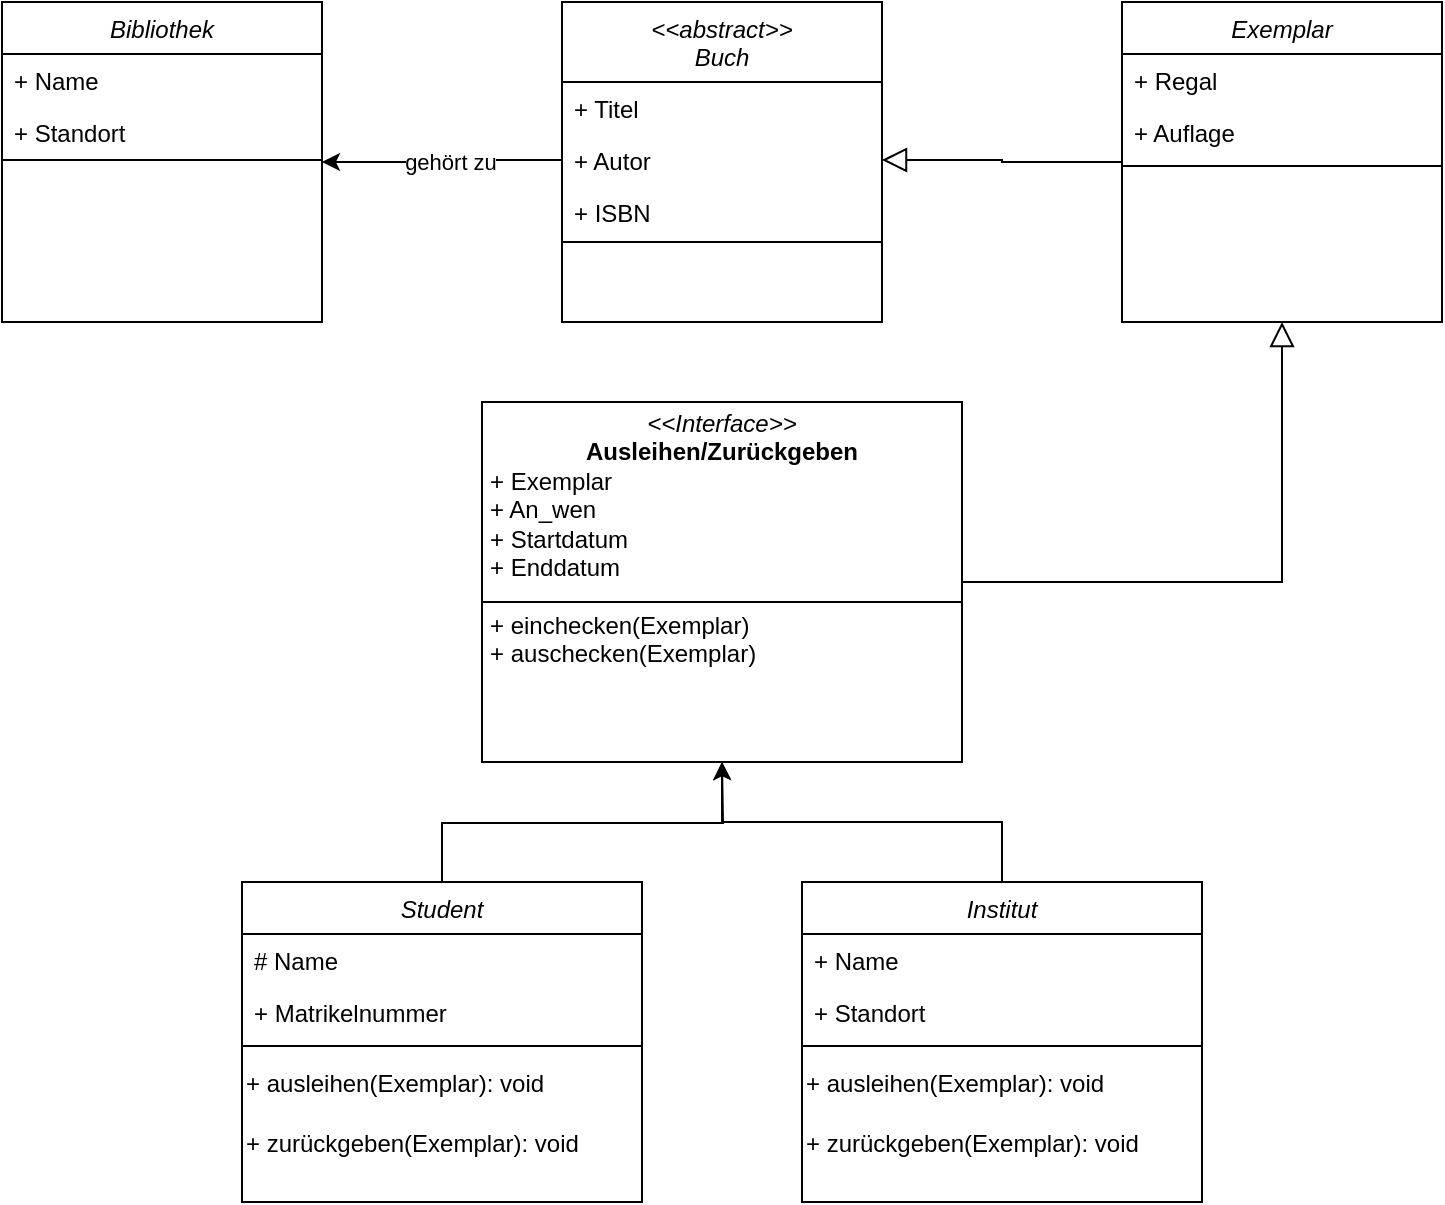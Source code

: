 <mxfile version="23.1.5" type="github">
  <diagram id="C5RBs43oDa-KdzZeNtuy" name="Page-1">
    <mxGraphModel dx="1270" dy="688" grid="1" gridSize="10" guides="1" tooltips="1" connect="1" arrows="1" fold="1" page="1" pageScale="1" pageWidth="827" pageHeight="1169" math="0" shadow="0">
      <root>
        <mxCell id="WIyWlLk6GJQsqaUBKTNV-0" />
        <mxCell id="WIyWlLk6GJQsqaUBKTNV-1" parent="WIyWlLk6GJQsqaUBKTNV-0" />
        <mxCell id="zkfFHV4jXpPFQw0GAbJ--0" value="Bibliothek" style="swimlane;fontStyle=2;align=center;verticalAlign=top;childLayout=stackLayout;horizontal=1;startSize=26;horizontalStack=0;resizeParent=1;resizeLast=0;collapsible=1;marginBottom=0;rounded=0;shadow=0;strokeWidth=1;" parent="WIyWlLk6GJQsqaUBKTNV-1" vertex="1">
          <mxGeometry x="40" y="40" width="160" height="160" as="geometry">
            <mxRectangle x="230" y="140" width="160" height="26" as="alternateBounds" />
          </mxGeometry>
        </mxCell>
        <mxCell id="zkfFHV4jXpPFQw0GAbJ--1" value="+ Name" style="text;align=left;verticalAlign=top;spacingLeft=4;spacingRight=4;overflow=hidden;rotatable=0;points=[[0,0.5],[1,0.5]];portConstraint=eastwest;" parent="zkfFHV4jXpPFQw0GAbJ--0" vertex="1">
          <mxGeometry y="26" width="160" height="26" as="geometry" />
        </mxCell>
        <mxCell id="zkfFHV4jXpPFQw0GAbJ--2" value="+ Standort" style="text;align=left;verticalAlign=top;spacingLeft=4;spacingRight=4;overflow=hidden;rotatable=0;points=[[0,0.5],[1,0.5]];portConstraint=eastwest;rounded=0;shadow=0;html=0;" parent="zkfFHV4jXpPFQw0GAbJ--0" vertex="1">
          <mxGeometry y="52" width="160" height="26" as="geometry" />
        </mxCell>
        <mxCell id="zkfFHV4jXpPFQw0GAbJ--4" value="" style="line;html=1;strokeWidth=1;align=left;verticalAlign=middle;spacingTop=-1;spacingLeft=3;spacingRight=3;rotatable=0;labelPosition=right;points=[];portConstraint=eastwest;" parent="zkfFHV4jXpPFQw0GAbJ--0" vertex="1">
          <mxGeometry y="78" width="160" height="2" as="geometry" />
        </mxCell>
        <mxCell id="ETDpN2Gg0k1BbbTaB3os-0" value="&lt;&lt;abstract&gt;&gt;&#xa;Buch&#xa;" style="swimlane;fontStyle=2;align=center;verticalAlign=top;childLayout=stackLayout;horizontal=1;startSize=40;horizontalStack=0;resizeParent=1;resizeLast=0;collapsible=1;marginBottom=0;rounded=0;shadow=0;strokeWidth=1;" parent="WIyWlLk6GJQsqaUBKTNV-1" vertex="1">
          <mxGeometry x="320" y="40" width="160" height="160" as="geometry">
            <mxRectangle x="230" y="140" width="160" height="26" as="alternateBounds" />
          </mxGeometry>
        </mxCell>
        <mxCell id="ETDpN2Gg0k1BbbTaB3os-1" value="+ Titel" style="text;align=left;verticalAlign=top;spacingLeft=4;spacingRight=4;overflow=hidden;rotatable=0;points=[[0,0.5],[1,0.5]];portConstraint=eastwest;" parent="ETDpN2Gg0k1BbbTaB3os-0" vertex="1">
          <mxGeometry y="40" width="160" height="26" as="geometry" />
        </mxCell>
        <mxCell id="ETDpN2Gg0k1BbbTaB3os-2" value="+ Autor" style="text;align=left;verticalAlign=top;spacingLeft=4;spacingRight=4;overflow=hidden;rotatable=0;points=[[0,0.5],[1,0.5]];portConstraint=eastwest;rounded=0;shadow=0;html=0;" parent="ETDpN2Gg0k1BbbTaB3os-0" vertex="1">
          <mxGeometry y="66" width="160" height="26" as="geometry" />
        </mxCell>
        <mxCell id="ETDpN2Gg0k1BbbTaB3os-5" value="+ ISBN" style="text;align=left;verticalAlign=top;spacingLeft=4;spacingRight=4;overflow=hidden;rotatable=0;points=[[0,0.5],[1,0.5]];portConstraint=eastwest;rounded=0;shadow=0;html=0;" parent="ETDpN2Gg0k1BbbTaB3os-0" vertex="1">
          <mxGeometry y="92" width="160" height="26" as="geometry" />
        </mxCell>
        <mxCell id="ETDpN2Gg0k1BbbTaB3os-37" style="edgeStyle=orthogonalEdgeStyle;rounded=0;orthogonalLoop=1;jettySize=auto;html=1;entryX=1;entryY=0.5;entryDx=0;entryDy=0;endArrow=block;endFill=0;endSize=10;" parent="WIyWlLk6GJQsqaUBKTNV-1" source="ETDpN2Gg0k1BbbTaB3os-6" target="ETDpN2Gg0k1BbbTaB3os-2" edge="1">
          <mxGeometry relative="1" as="geometry" />
        </mxCell>
        <mxCell id="ETDpN2Gg0k1BbbTaB3os-6" value="Exemplar" style="swimlane;fontStyle=2;align=center;verticalAlign=top;childLayout=stackLayout;horizontal=1;startSize=26;horizontalStack=0;resizeParent=1;resizeLast=0;collapsible=1;marginBottom=0;rounded=0;shadow=0;strokeWidth=1;" parent="WIyWlLk6GJQsqaUBKTNV-1" vertex="1">
          <mxGeometry x="600" y="40" width="160" height="160" as="geometry">
            <mxRectangle x="230" y="140" width="160" height="26" as="alternateBounds" />
          </mxGeometry>
        </mxCell>
        <mxCell id="ETDpN2Gg0k1BbbTaB3os-7" value="+ Regal" style="text;align=left;verticalAlign=top;spacingLeft=4;spacingRight=4;overflow=hidden;rotatable=0;points=[[0,0.5],[1,0.5]];portConstraint=eastwest;" parent="ETDpN2Gg0k1BbbTaB3os-6" vertex="1">
          <mxGeometry y="26" width="160" height="26" as="geometry" />
        </mxCell>
        <mxCell id="ETDpN2Gg0k1BbbTaB3os-22" value="+ Auflage" style="text;align=left;verticalAlign=top;spacingLeft=4;spacingRight=4;overflow=hidden;rotatable=0;points=[[0,0.5],[1,0.5]];portConstraint=eastwest;" parent="ETDpN2Gg0k1BbbTaB3os-6" vertex="1">
          <mxGeometry y="52" width="160" height="26" as="geometry" />
        </mxCell>
        <mxCell id="ETDpN2Gg0k1BbbTaB3os-10" value="" style="line;html=1;strokeWidth=1;align=left;verticalAlign=middle;spacingTop=-1;spacingLeft=3;spacingRight=3;rotatable=0;labelPosition=right;points=[];portConstraint=eastwest;" parent="ETDpN2Gg0k1BbbTaB3os-6" vertex="1">
          <mxGeometry y="78" width="160" height="8" as="geometry" />
        </mxCell>
        <mxCell id="ETDpN2Gg0k1BbbTaB3os-40" style="edgeStyle=orthogonalEdgeStyle;rounded=0;orthogonalLoop=1;jettySize=auto;html=1;exitX=0.5;exitY=0;exitDx=0;exitDy=0;" parent="WIyWlLk6GJQsqaUBKTNV-1" source="ETDpN2Gg0k1BbbTaB3os-18" edge="1">
          <mxGeometry relative="1" as="geometry">
            <mxPoint x="400" y="420" as="targetPoint" />
          </mxGeometry>
        </mxCell>
        <mxCell id="ETDpN2Gg0k1BbbTaB3os-18" value="Student" style="swimlane;fontStyle=2;align=center;verticalAlign=top;childLayout=stackLayout;horizontal=1;startSize=26;horizontalStack=0;resizeParent=1;resizeLast=0;collapsible=1;marginBottom=0;rounded=0;shadow=0;strokeWidth=1;" parent="WIyWlLk6GJQsqaUBKTNV-1" vertex="1">
          <mxGeometry x="160" y="480" width="200" height="160" as="geometry">
            <mxRectangle x="230" y="140" width="160" height="26" as="alternateBounds" />
          </mxGeometry>
        </mxCell>
        <mxCell id="ETDpN2Gg0k1BbbTaB3os-19" value="# Name" style="text;align=left;verticalAlign=top;spacingLeft=4;spacingRight=4;overflow=hidden;rotatable=0;points=[[0,0.5],[1,0.5]];portConstraint=eastwest;" parent="ETDpN2Gg0k1BbbTaB3os-18" vertex="1">
          <mxGeometry y="26" width="200" height="26" as="geometry" />
        </mxCell>
        <mxCell id="ETDpN2Gg0k1BbbTaB3os-20" value="+ Matrikelnummer" style="text;align=left;verticalAlign=top;spacingLeft=4;spacingRight=4;overflow=hidden;rotatable=0;points=[[0,0.5],[1,0.5]];portConstraint=eastwest;rounded=0;shadow=0;html=0;" parent="ETDpN2Gg0k1BbbTaB3os-18" vertex="1">
          <mxGeometry y="52" width="200" height="26" as="geometry" />
        </mxCell>
        <mxCell id="ETDpN2Gg0k1BbbTaB3os-21" value="" style="line;html=1;strokeWidth=1;align=left;verticalAlign=middle;spacingTop=-1;spacingLeft=3;spacingRight=3;rotatable=0;labelPosition=right;points=[];portConstraint=eastwest;" parent="ETDpN2Gg0k1BbbTaB3os-18" vertex="1">
          <mxGeometry y="78" width="200" height="8" as="geometry" />
        </mxCell>
        <mxCell id="ETDpN2Gg0k1BbbTaB3os-28" value="+ ausleihen(Exemplar): void" style="text;html=1;align=left;verticalAlign=middle;resizable=0;points=[];autosize=1;strokeColor=none;fillColor=none;" parent="ETDpN2Gg0k1BbbTaB3os-18" vertex="1">
          <mxGeometry y="86" width="200" height="30" as="geometry" />
        </mxCell>
        <mxCell id="ETDpN2Gg0k1BbbTaB3os-30" value="+ zurückgeben(Exemplar): void" style="text;html=1;align=left;verticalAlign=middle;resizable=0;points=[];autosize=1;strokeColor=none;fillColor=none;" parent="ETDpN2Gg0k1BbbTaB3os-18" vertex="1">
          <mxGeometry y="116" width="200" height="30" as="geometry" />
        </mxCell>
        <mxCell id="ETDpN2Gg0k1BbbTaB3os-23" value="" style="endArrow=none;html=1;rounded=0;exitX=0;exitY=0.75;exitDx=0;exitDy=0;entryX=1;entryY=0.75;entryDx=0;entryDy=0;" parent="WIyWlLk6GJQsqaUBKTNV-1" source="ETDpN2Gg0k1BbbTaB3os-0" target="ETDpN2Gg0k1BbbTaB3os-0" edge="1">
          <mxGeometry width="50" height="50" relative="1" as="geometry">
            <mxPoint x="320" y="270" as="sourcePoint" />
            <mxPoint x="370" y="220" as="targetPoint" />
          </mxGeometry>
        </mxCell>
        <mxCell id="ETDpN2Gg0k1BbbTaB3os-39" style="edgeStyle=orthogonalEdgeStyle;rounded=0;orthogonalLoop=1;jettySize=auto;html=1;entryX=0.5;entryY=1;entryDx=0;entryDy=0;" parent="WIyWlLk6GJQsqaUBKTNV-1" source="ETDpN2Gg0k1BbbTaB3os-24" target="ETDpN2Gg0k1BbbTaB3os-32" edge="1">
          <mxGeometry relative="1" as="geometry" />
        </mxCell>
        <mxCell id="ETDpN2Gg0k1BbbTaB3os-24" value="Institut" style="swimlane;fontStyle=2;align=center;verticalAlign=top;childLayout=stackLayout;horizontal=1;startSize=26;horizontalStack=0;resizeParent=1;resizeLast=0;collapsible=1;marginBottom=0;rounded=0;shadow=0;strokeWidth=1;" parent="WIyWlLk6GJQsqaUBKTNV-1" vertex="1">
          <mxGeometry x="440" y="480" width="200" height="160" as="geometry">
            <mxRectangle x="230" y="140" width="160" height="26" as="alternateBounds" />
          </mxGeometry>
        </mxCell>
        <mxCell id="ETDpN2Gg0k1BbbTaB3os-25" value="+ Name" style="text;align=left;verticalAlign=top;spacingLeft=4;spacingRight=4;overflow=hidden;rotatable=0;points=[[0,0.5],[1,0.5]];portConstraint=eastwest;" parent="ETDpN2Gg0k1BbbTaB3os-24" vertex="1">
          <mxGeometry y="26" width="200" height="26" as="geometry" />
        </mxCell>
        <mxCell id="ETDpN2Gg0k1BbbTaB3os-26" value="+ Standort" style="text;align=left;verticalAlign=top;spacingLeft=4;spacingRight=4;overflow=hidden;rotatable=0;points=[[0,0.5],[1,0.5]];portConstraint=eastwest;rounded=0;shadow=0;html=0;" parent="ETDpN2Gg0k1BbbTaB3os-24" vertex="1">
          <mxGeometry y="52" width="200" height="26" as="geometry" />
        </mxCell>
        <mxCell id="ETDpN2Gg0k1BbbTaB3os-27" value="" style="line;html=1;strokeWidth=1;align=left;verticalAlign=middle;spacingTop=-1;spacingLeft=3;spacingRight=3;rotatable=0;labelPosition=right;points=[];portConstraint=eastwest;" parent="ETDpN2Gg0k1BbbTaB3os-24" vertex="1">
          <mxGeometry y="78" width="200" height="8" as="geometry" />
        </mxCell>
        <mxCell id="ETDpN2Gg0k1BbbTaB3os-29" value="+ ausleihen(Exemplar): void" style="text;html=1;align=left;verticalAlign=middle;resizable=0;points=[];autosize=1;strokeColor=none;fillColor=none;" parent="ETDpN2Gg0k1BbbTaB3os-24" vertex="1">
          <mxGeometry y="86" width="200" height="30" as="geometry" />
        </mxCell>
        <mxCell id="ETDpN2Gg0k1BbbTaB3os-31" value="+ zurückgeben(Exemplar): void" style="text;html=1;align=left;verticalAlign=middle;resizable=0;points=[];autosize=1;strokeColor=none;fillColor=none;" parent="ETDpN2Gg0k1BbbTaB3os-24" vertex="1">
          <mxGeometry y="116" width="200" height="30" as="geometry" />
        </mxCell>
        <mxCell id="ETDpN2Gg0k1BbbTaB3os-38" style="edgeStyle=orthogonalEdgeStyle;rounded=0;orthogonalLoop=1;jettySize=auto;html=1;entryX=0.5;entryY=1;entryDx=0;entryDy=0;endArrow=block;endFill=0;endSize=10;" parent="WIyWlLk6GJQsqaUBKTNV-1" source="ETDpN2Gg0k1BbbTaB3os-32" target="ETDpN2Gg0k1BbbTaB3os-6" edge="1">
          <mxGeometry relative="1" as="geometry" />
        </mxCell>
        <mxCell id="ETDpN2Gg0k1BbbTaB3os-32" value="&lt;p style=&quot;margin:0px;margin-top:4px;text-align:center;&quot;&gt;&lt;i&gt;&amp;lt;&amp;lt;Interface&amp;gt;&amp;gt;&lt;/i&gt;&lt;br&gt;&lt;b&gt;Ausleihen/Zurückgeben&lt;/b&gt;&lt;/p&gt;&lt;p style=&quot;margin:0px;margin-left:4px;&quot;&gt;+ Exemplar&lt;br&gt;+ An_wen&lt;/p&gt;&lt;p style=&quot;margin:0px;margin-left:4px;&quot;&gt;+ Startdatum&lt;/p&gt;&lt;p style=&quot;margin:0px;margin-left:4px;&quot;&gt;+ Enddatum&lt;/p&gt;&lt;p style=&quot;margin:0px;margin-left:4px;&quot;&gt;&lt;span style=&quot;background-color: initial;&quot;&gt;&lt;br&gt;&lt;/span&gt;&lt;/p&gt;&lt;p style=&quot;margin:0px;margin-left:4px;&quot;&gt;&lt;span style=&quot;background-color: initial;&quot;&gt;+ einchecken(Exemplar)&lt;/span&gt;&lt;/p&gt;&lt;p style=&quot;margin:0px;margin-left:4px;&quot;&gt;+ auschecken(Exemplar)&lt;/p&gt;" style="verticalAlign=top;align=left;overflow=fill;html=1;whiteSpace=wrap;" parent="WIyWlLk6GJQsqaUBKTNV-1" vertex="1">
          <mxGeometry x="280" y="240" width="240" height="180" as="geometry" />
        </mxCell>
        <mxCell id="ETDpN2Gg0k1BbbTaB3os-36" style="edgeStyle=orthogonalEdgeStyle;rounded=0;orthogonalLoop=1;jettySize=auto;html=1;entryX=0;entryY=0.5;entryDx=0;entryDy=0;startArrow=classic;startFill=1;endArrow=none;endFill=0;" parent="WIyWlLk6GJQsqaUBKTNV-1" source="zkfFHV4jXpPFQw0GAbJ--0" target="ETDpN2Gg0k1BbbTaB3os-2" edge="1">
          <mxGeometry relative="1" as="geometry" />
        </mxCell>
        <mxCell id="l9N4CWs97wkl2qggZa7l-0" value="gehört zu" style="edgeLabel;html=1;align=center;verticalAlign=middle;resizable=0;points=[];" vertex="1" connectable="0" parent="ETDpN2Gg0k1BbbTaB3os-36">
          <mxGeometry x="0.063" y="-1" relative="1" as="geometry">
            <mxPoint as="offset" />
          </mxGeometry>
        </mxCell>
        <mxCell id="ETDpN2Gg0k1BbbTaB3os-42" value="" style="endArrow=none;html=1;rounded=0;entryX=0;entryY=0.75;entryDx=0;entryDy=0;exitX=1;exitY=0.75;exitDx=0;exitDy=0;" parent="WIyWlLk6GJQsqaUBKTNV-1" edge="1">
          <mxGeometry width="50" height="50" relative="1" as="geometry">
            <mxPoint x="520" y="340" as="sourcePoint" />
            <mxPoint x="280" y="340" as="targetPoint" />
          </mxGeometry>
        </mxCell>
      </root>
    </mxGraphModel>
  </diagram>
</mxfile>
